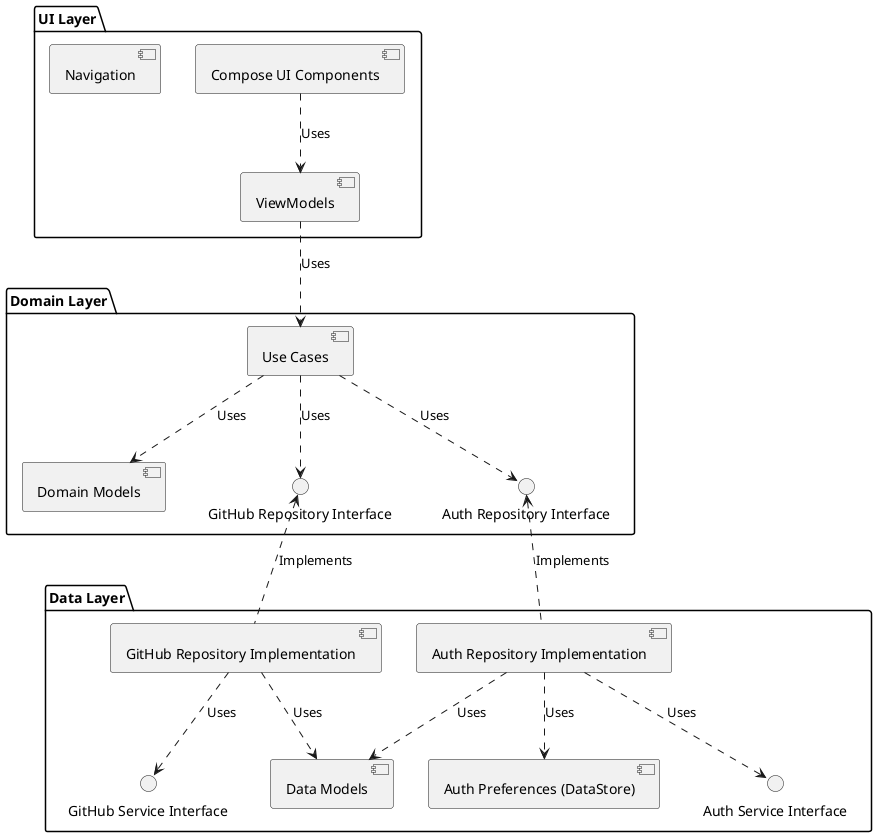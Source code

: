 @startuml
package "UI Layer" {
    [Compose UI Components]
    [ViewModels]
    [Navigation]
}

package "Domain Layer" {
    [Use Cases]
    [Domain Models]
    interface "GitHub Repository Interface" as DomainGitHubRepository
    interface "Auth Repository Interface" as DomainAuthRepository
}

package "Data Layer" {
    [Data Models]
    interface "GitHub Service Interface" as GitHubService
    interface "Auth Service Interface" as AuthService
    [Auth Preferences (DataStore)]
    [GitHub Repository Implementation]
    [Auth Repository Implementation]
}

"ViewModels" ..> "Use Cases" : Uses
"Use Cases" ..> "Domain Models" : Uses
"Use Cases" ..> DomainGitHubRepository : Uses
"Use Cases" ..> DomainAuthRepository : Uses
DomainGitHubRepository <.. [GitHub Repository Implementation] : Implements
DomainAuthRepository <.. [Auth Repository Implementation] : Implements

[GitHub Repository Implementation] ..> [Data Models] : Uses
[Auth Repository Implementation] ..> [Data Models] : Uses
[Auth Repository Implementation] ..> [Auth Preferences (DataStore)] : Uses
[GitHub Repository Implementation] ..> GitHubService : Uses
[Auth Repository Implementation] ..> AuthService : Uses
[Compose UI Components] ..> "ViewModels": Uses

@enduml